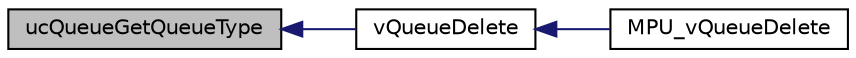 digraph "ucQueueGetQueueType"
{
  edge [fontname="Helvetica",fontsize="10",labelfontname="Helvetica",labelfontsize="10"];
  node [fontname="Helvetica",fontsize="10",shape=record];
  rankdir="LR";
  Node1 [label="ucQueueGetQueueType",height=0.2,width=0.4,color="black", fillcolor="grey75", style="filled", fontcolor="black"];
  Node1 -> Node2 [dir="back",color="midnightblue",fontsize="10",style="solid",fontname="Helvetica"];
  Node2 [label="vQueueDelete",height=0.2,width=0.4,color="black", fillcolor="white", style="filled",URL="$queue_8c.html#a35c0b4f9a0e940cb3a86ca4c5e84c41c"];
  Node2 -> Node3 [dir="back",color="midnightblue",fontsize="10",style="solid",fontname="Helvetica"];
  Node3 [label="MPU_vQueueDelete",height=0.2,width=0.4,color="black", fillcolor="white", style="filled",URL="$mpu__wrappers_8c.html#ac378aaf28d5631ab7dcb8c75840f9544"];
}
